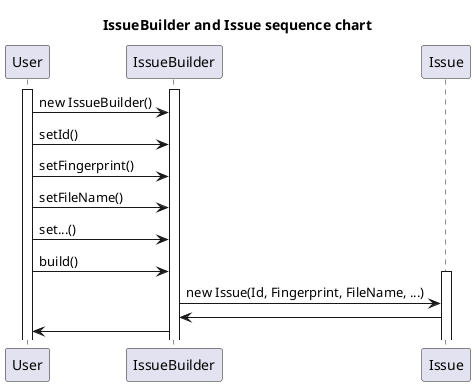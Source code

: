 @startuml

 title IssueBuilder and Issue sequence chart
 activate User
 activate IssueBuilder
 User -> IssueBuilder: new IssueBuilder()
 User -> IssueBuilder: setId()
 User -> IssueBuilder: setFingerprint()
 User -> IssueBuilder: setFileName()
 User -> IssueBuilder: set...()
 User -> IssueBuilder: build()

 activate Issue
 IssueBuilder -> Issue: new Issue(Id, Fingerprint, FileName, ...)
 Issue -> IssueBuilder

 IssueBuilder -> User
 @enduml